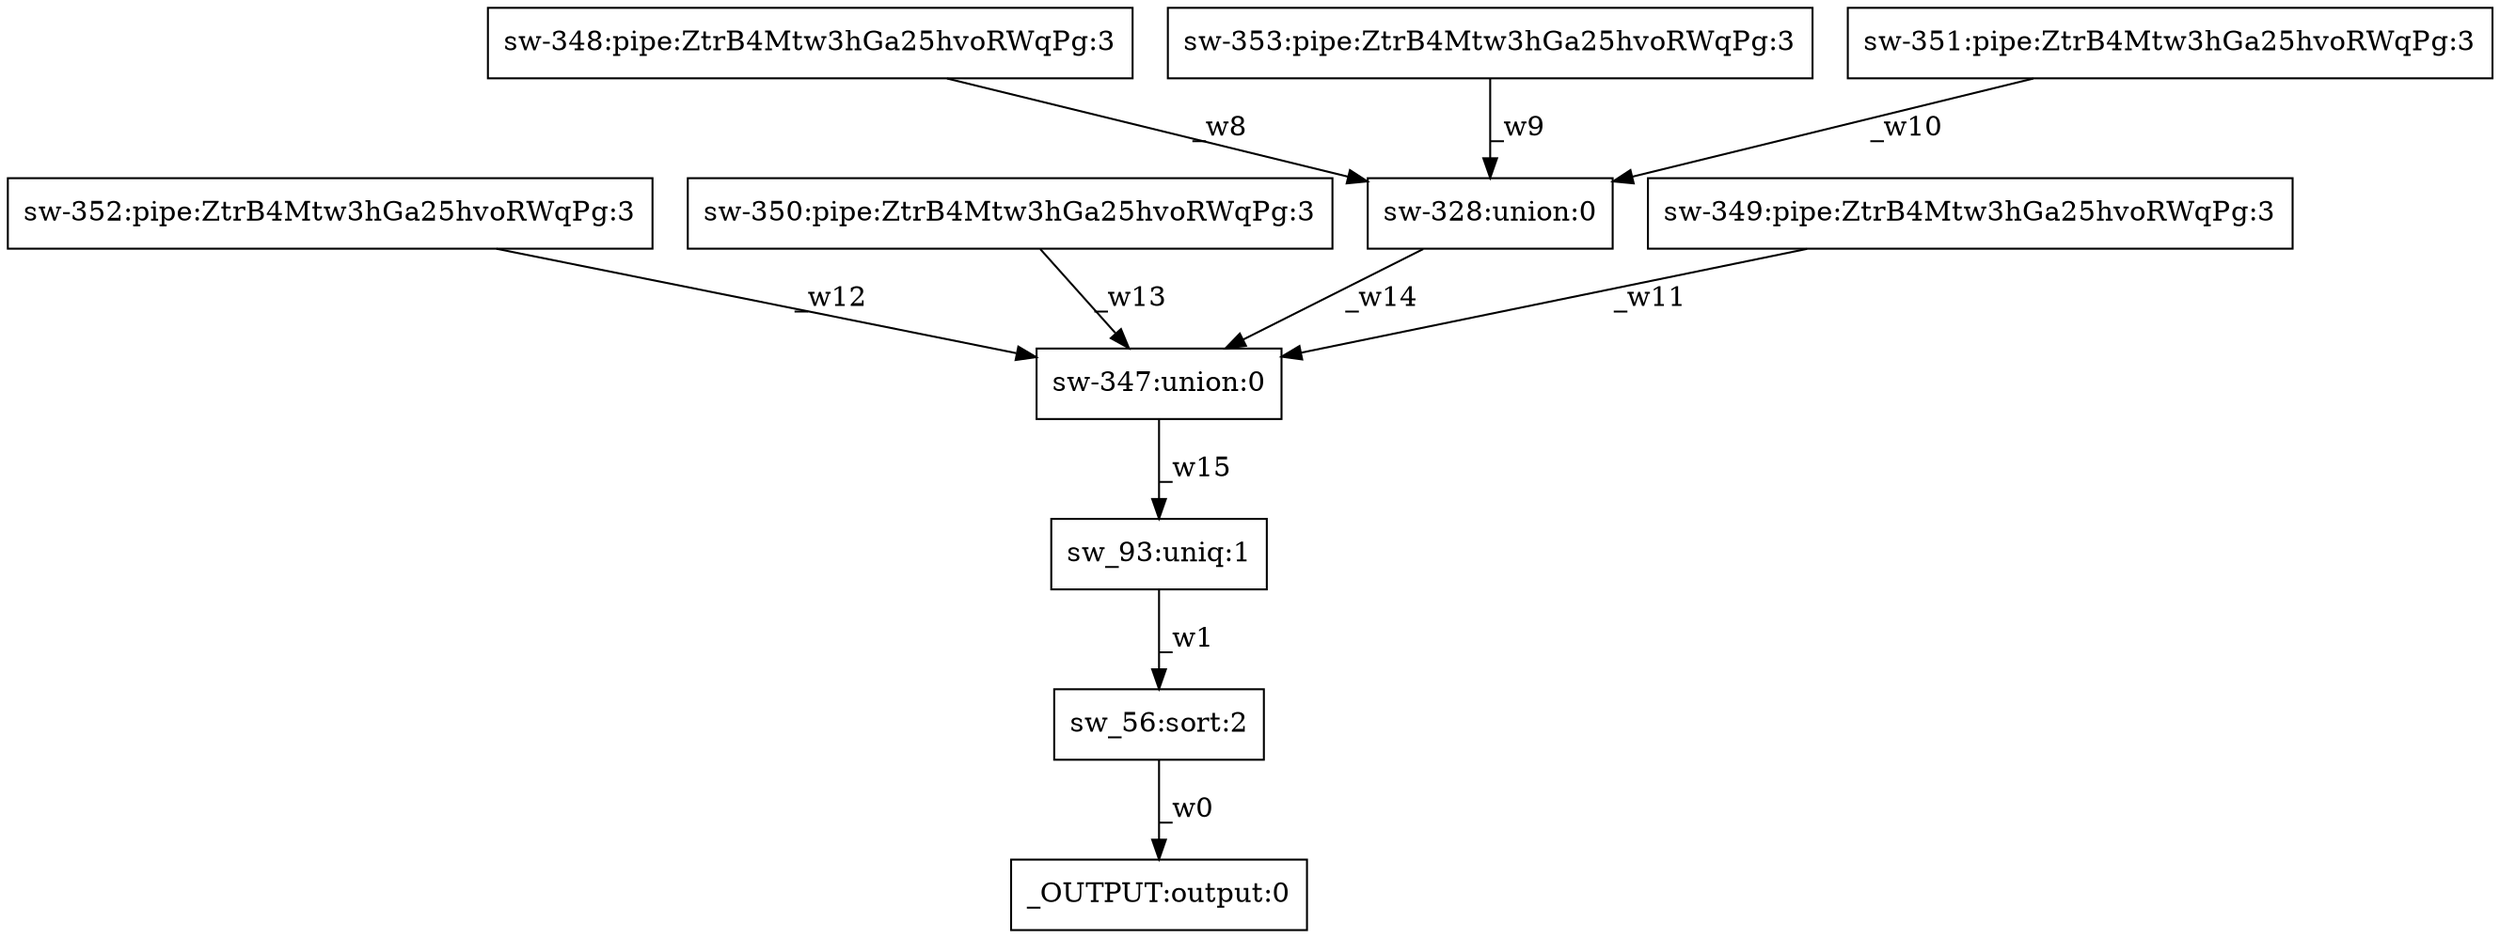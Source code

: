 digraph test1 { node [shape=box] "sw-352" [label="sw-352:pipe:ZtrB4Mtw3hGa25hvoRWqPg:3"];"sw-347" [label="sw-347:union:0"];"_OUTPUT" [label="_OUTPUT:output:0"];"sw-348" [label="sw-348:pipe:ZtrB4Mtw3hGa25hvoRWqPg:3"];"sw-353" [label="sw-353:pipe:ZtrB4Mtw3hGa25hvoRWqPg:3"];"sw_56" [label="sw_56:sort:2"];"sw-350" [label="sw-350:pipe:ZtrB4Mtw3hGa25hvoRWqPg:3"];"sw-328" [label="sw-328:union:0"];"sw-351" [label="sw-351:pipe:ZtrB4Mtw3hGa25hvoRWqPg:3"];"sw_93" [label="sw_93:uniq:1"];"sw-349" [label="sw-349:pipe:ZtrB4Mtw3hGa25hvoRWqPg:3"];"sw_56" -> "_OUTPUT" [label="_w0"];"sw_93" -> "sw_56" [label="_w1"];"sw-348" -> "sw-328" [label="_w8"];"sw-353" -> "sw-328" [label="_w9"];"sw-351" -> "sw-328" [label="_w10"];"sw-349" -> "sw-347" [label="_w11"];"sw-352" -> "sw-347" [label="_w12"];"sw-350" -> "sw-347" [label="_w13"];"sw-328" -> "sw-347" [label="_w14"];"sw-347" -> "sw_93" [label="_w15"];}